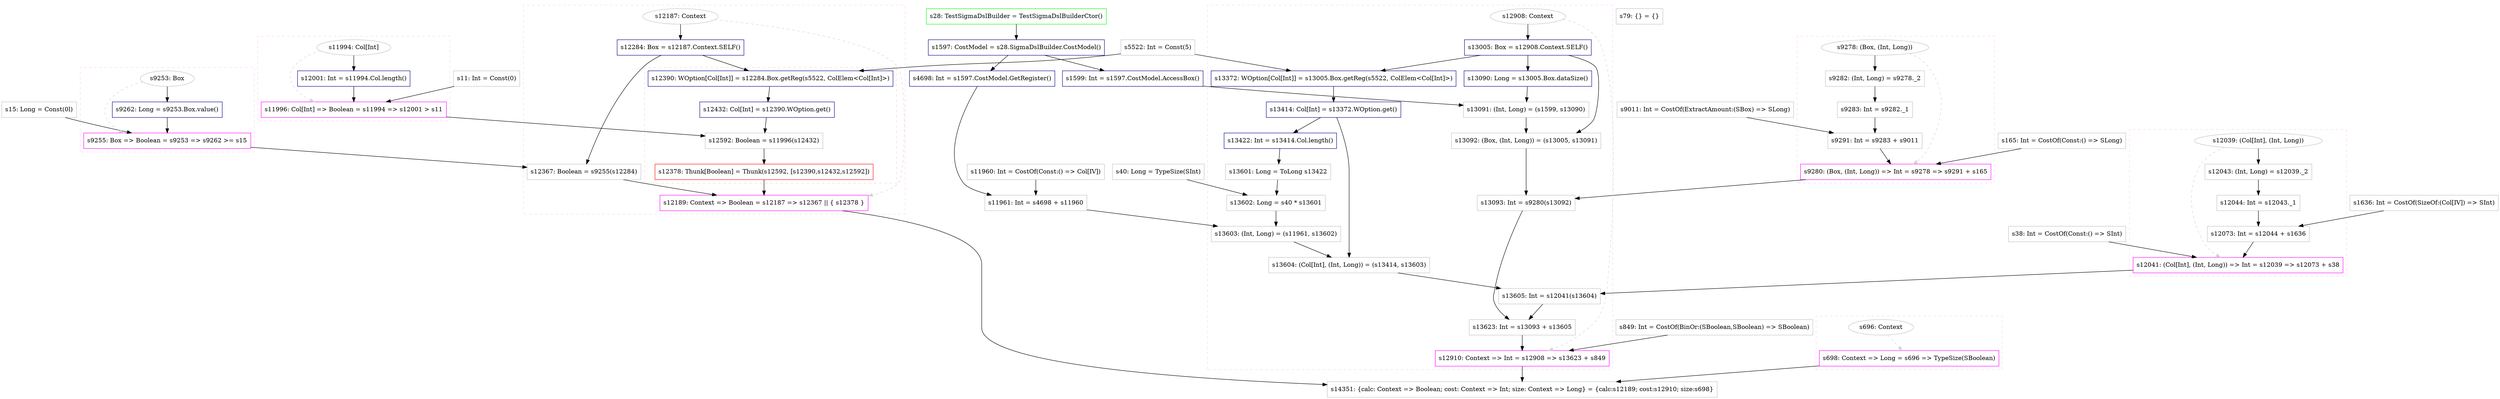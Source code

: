 digraph "lam5" {
concentrate=true
node [style=filled, fillcolor=orangered]

"s15" [
label="s15: Long = Const(0l)"
shape=box, color=gray, tooltip="s15:Long", style=filled, fillcolor=white
]
subgraph cluster_s9255 {
style=dashed; color="#FFCCFF"
"s9253" [
label="s9253: Box"
shape=oval, color=gray, tooltip="s9253:Box", style=filled, fillcolor=white
]
"s9255" [
label="s9255: Box => Boolean = s9253 => s9262 >= s15"
shape=box, color=magenta, tooltip="s9255:Box => Boolean", style=filled, fillcolor=white
]
{rank=source; s9253}
"s9262" [
label="s9262: Long = s9253.Box.value()"
shape=box, color=darkblue, tooltip="s9262:Long", style=filled, fillcolor=white
]
{rank=sink; s9255}
}
"s11" [
label="s11: Int = Const(0)"
shape=box, color=gray, tooltip="s11:Int", style=filled, fillcolor=white
]
subgraph cluster_s11996 {
style=dashed; color="#FFCCFF"
"s11994" [
label="s11994: Col[Int]"
shape=oval, color=gray, tooltip="s11994:Col[Int]", style=filled, fillcolor=white
]
"s11996" [
label="s11996: Col[Int] => Boolean = s11994 => s12001 > s11"
shape=box, color=magenta, tooltip="s11996:Col[Int] => Boolean", style=filled, fillcolor=white
]
{rank=source; s11994}
"s12001" [
label="s12001: Int = s11994.Col.length()"
shape=box, color=darkblue, tooltip="s12001:Int", style=filled, fillcolor=white
]
{rank=sink; s11996}
}
"s5522" [
label="s5522: Int = Const(5)"
shape=box, color=gray, tooltip="s5522:Int", style=filled, fillcolor=white
]
subgraph cluster_s12189 {
style=dashed; color="#FFCCFF"
"s12187" [
label="s12187: Context"
shape=oval, color=gray, tooltip="s12187:Context", style=filled, fillcolor=white
]
"s12189" [
label="s12189: Context => Boolean = s12187 => s12367 || { s12378 }"
shape=box, color=magenta, tooltip="s12189:Context => Boolean", style=filled, fillcolor=white
]
{rank=source; s12187}
"s12284" [
label="s12284: Box = s12187.Context.SELF()"
shape=box, color=darkblue, tooltip="s12284:Box", style=filled, fillcolor=white
]
"s12367" [
label="s12367: Boolean = s9255(s12284)"
shape=box, color=gray, tooltip="s12367:Boolean", style=filled, fillcolor=white
]
subgraph cluster_s12378 {
style=dashed; color="#FFCCCC"
"s12378" [
label="s12378: Thunk[Boolean] = Thunk(s12592, [s12390,s12432,s12592])"
shape=box, color=red, tooltip="s12378:Thunk[Boolean]", style=filled, fillcolor=white
]
"s12390" [
label="s12390: WOption[Col[Int]] = s12284.Box.getReg(s5522, ColElem<Col[Int]>)"
shape=box, color=darkblue, tooltip="s12390:WOption[Col[Int]]", style=filled, fillcolor=white
]
"s12432" [
label="s12432: Col[Int] = s12390.WOption.get()"
shape=box, color=darkblue, tooltip="s12432:Col[Int]", style=filled, fillcolor=white
]
"s12592" [
label="s12592: Boolean = s11996(s12432)"
shape=box, color=gray, tooltip="s12592:Boolean", style=filled, fillcolor=white
]
{rank=sink; s12378}
}
{rank=sink; s12189}
}
"s1636" [
label="s1636: Int = CostOf(SizeOf:(Col[IV]) => SInt)"
shape=box, color=gray, tooltip="s1636:Int", style=filled, fillcolor=white
]
"s38" [
label="s38: Int = CostOf(Const:() => SInt)"
shape=box, color=gray, tooltip="s38:Int", style=filled, fillcolor=white
]
subgraph cluster_s12041 {
style=dashed; color="#FFCCFF"
"s12039" [
label="s12039: (Col[Int], (Int, Long))"
shape=oval, color=gray, tooltip="s12039:(Col[Int], (Int, Long))", style=filled, fillcolor=white
]
"s12041" [
label="s12041: (Col[Int], (Int, Long)) => Int = s12039 => s12073 + s38"
shape=box, color=magenta, tooltip="s12041:(Col[Int], (Int, Long)) => Int", style=filled, fillcolor=white
]
{rank=source; s12039}
"s12043" [
label="s12043: (Int, Long) = s12039._2"
shape=box, color=gray, tooltip="s12043:(Int, Long)", style=filled, fillcolor=white
]
"s12044" [
label="s12044: Int = s12043._1"
shape=box, color=gray, tooltip="s12044:Int", style=filled, fillcolor=white
]
"s12073" [
label="s12073: Int = s12044 + s1636"
shape=box, color=gray, tooltip="s12073:Int", style=filled, fillcolor=white
]
{rank=sink; s12041}
}
"s849" [
label="s849: Int = CostOf(BinOr:(SBoolean,SBoolean) => SBoolean)"
shape=box, color=gray, tooltip="s849:Int", style=filled, fillcolor=white
]
"s28" [
label="s28: TestSigmaDslBuilder = TestSigmaDslBuilderCtor()"
shape=box, color=green, tooltip="s28:TestSigmaDslBuilder", style=filled, fillcolor=white
]
"s1597" [
label="s1597: CostModel = s28.SigmaDslBuilder.CostModel()"
shape=box, color=darkblue, tooltip="s1597:CostModel", style=filled, fillcolor=white
]
"s4698" [
label="s4698: Int = s1597.CostModel.GetRegister()"
shape=box, color=darkblue, tooltip="s4698:Int", style=filled, fillcolor=white
]
"s11960" [
label="s11960: Int = CostOf(Const:() => Col[IV])"
shape=box, color=gray, tooltip="s11960:Int", style=filled, fillcolor=white
]
"s11961" [
label="s11961: Int = s4698 + s11960"
shape=box, color=gray, tooltip="s11961:Int", style=filled, fillcolor=white
]
"s1599" [
label="s1599: Int = s1597.CostModel.AccessBox()"
shape=box, color=darkblue, tooltip="s1599:Int", style=filled, fillcolor=white
]
"s165" [
label="s165: Int = CostOf(Const:() => SLong)"
shape=box, color=gray, tooltip="s165:Int", style=filled, fillcolor=white
]
"s9011" [
label="s9011: Int = CostOf(ExtractAmount:(SBox) => SLong)"
shape=box, color=gray, tooltip="s9011:Int", style=filled, fillcolor=white
]
subgraph cluster_s9280 {
style=dashed; color="#FFCCFF"
"s9278" [
label="s9278: (Box, (Int, Long))"
shape=oval, color=gray, tooltip="s9278:(Box, (Int, Long))", style=filled, fillcolor=white
]
"s9280" [
label="s9280: (Box, (Int, Long)) => Int = s9278 => s9291 + s165"
shape=box, color=magenta, tooltip="s9280:(Box, (Int, Long)) => Int", style=filled, fillcolor=white
]
{rank=source; s9278}
"s9282" [
label="s9282: (Int, Long) = s9278._2"
shape=box, color=gray, tooltip="s9282:(Int, Long)", style=filled, fillcolor=white
]
"s9283" [
label="s9283: Int = s9282._1"
shape=box, color=gray, tooltip="s9283:Int", style=filled, fillcolor=white
]
"s9291" [
label="s9291: Int = s9283 + s9011"
shape=box, color=gray, tooltip="s9291:Int", style=filled, fillcolor=white
]
{rank=sink; s9280}
}
"s40" [
label="s40: Long = TypeSize(SInt)"
shape=box, color=gray, tooltip="s40:Long", style=filled, fillcolor=white
]
subgraph cluster_s12910 {
style=dashed; color="#FFCCFF"
"s12908" [
label="s12908: Context"
shape=oval, color=gray, tooltip="s12908:Context", style=filled, fillcolor=white
]
"s12910" [
label="s12910: Context => Int = s12908 => s13623 + s849"
shape=box, color=magenta, tooltip="s12910:Context => Int", style=filled, fillcolor=white
]
{rank=source; s12908}
"s13005" [
label="s13005: Box = s12908.Context.SELF()"
shape=box, color=darkblue, tooltip="s13005:Box", style=filled, fillcolor=white
]
"s13090" [
label="s13090: Long = s13005.Box.dataSize()"
shape=box, color=darkblue, tooltip="s13090:Long", style=filled, fillcolor=white
]
"s13091" [
label="s13091: (Int, Long) = (s1599, s13090)"
shape=box, color=gray, tooltip="s13091:(Int, Long)", style=filled, fillcolor=white
]
"s13092" [
label="s13092: (Box, (Int, Long)) = (s13005, s13091)"
shape=box, color=gray, tooltip="s13092:(Box, (Int, Long))", style=filled, fillcolor=white
]
"s13093" [
label="s13093: Int = s9280(s13092)"
shape=box, color=gray, tooltip="s13093:Int", style=filled, fillcolor=white
]
"s13372" [
label="s13372: WOption[Col[Int]] = s13005.Box.getReg(s5522, ColElem<Col[Int]>)"
shape=box, color=darkblue, tooltip="s13372:WOption[Col[Int]]", style=filled, fillcolor=white
]
"s13414" [
label="s13414: Col[Int] = s13372.WOption.get()"
shape=box, color=darkblue, tooltip="s13414:Col[Int]", style=filled, fillcolor=white
]
"s13422" [
label="s13422: Int = s13414.Col.length()"
shape=box, color=darkblue, tooltip="s13422:Int", style=filled, fillcolor=white
]
"s13601" [
label="s13601: Long = ToLong s13422"
shape=box, color=gray, tooltip="s13601:Long", style=filled, fillcolor=white
]
"s13602" [
label="s13602: Long = s40 * s13601"
shape=box, color=gray, tooltip="s13602:Long", style=filled, fillcolor=white
]
"s13603" [
label="s13603: (Int, Long) = (s11961, s13602)"
shape=box, color=gray, tooltip="s13603:(Int, Long)", style=filled, fillcolor=white
]
"s13604" [
label="s13604: (Col[Int], (Int, Long)) = (s13414, s13603)"
shape=box, color=gray, tooltip="s13604:(Col[Int], (Int, Long))", style=filled, fillcolor=white
]
"s13605" [
label="s13605: Int = s12041(s13604)"
shape=box, color=gray, tooltip="s13605:Int", style=filled, fillcolor=white
]
"s13623" [
label="s13623: Int = s13093 + s13605"
shape=box, color=gray, tooltip="s13623:Int", style=filled, fillcolor=white
]
{rank=sink; s12910}
}
subgraph cluster_s698 {
style=dashed; color="#FFCCFF"
"s696" [
label="s696: Context"
shape=oval, color=gray, tooltip="s696:Context", style=filled, fillcolor=white
]
"s698" [
label="s698: Context => Long = s696 => TypeSize(SBoolean)"
shape=box, color=magenta, tooltip="s698:Context => Long", style=filled, fillcolor=white
]
{rank=source; s696}
{rank=sink; s698}
}
"s14351" [
label="s14351: {calc: Context => Boolean; cost: Context => Int; size: Context => Long} = {calc:s12189; cost:s12910; size:s698}"
shape=box, color=gray, tooltip="s14351:{calc: Context => Boolean; cost: Context => Int; size: Context => Long}", style=filled, fillcolor=white
]
"s79" [
label="s79: {} = {}"
shape=box, color=gray, tooltip="s79:{}", style=filled, fillcolor=white
]
"s12187" -> "s12189" [style=dashed, color=lightgray, weight=0]
"s12367" -> "s12189" [style=solid]
"s12378" -> "s12189" [style=solid]
"s13093" -> "s13623" [style=solid]
"s13605" -> "s13623" [style=solid]
"s696" -> "s698" [style=dashed, color=lightgray, weight=0]
"s1599" -> "s13091" [style=solid]
"s13090" -> "s13091" [style=solid]
"s12189" -> "s14351" [style=solid]
"s12910" -> "s14351" [style=solid]
"s698" -> "s14351" [style=solid]
"s9282" -> "s9283" [style=solid]
"s13372" -> "s13414" [style=solid]
"s13414" -> "s13604" [style=solid]
"s13603" -> "s13604" [style=solid]
"s12039" -> "s12041" [style=dashed, color=lightgray, weight=0]
"s12073" -> "s12041" [style=solid]
"s38" -> "s12041" [style=solid]
"s9253" -> "s9255" [style=dashed, color=lightgray, weight=0]
"s9262" -> "s9255" [style=solid]
"s15" -> "s9255" [style=solid]
"s12044" -> "s12073" [style=solid]
"s1636" -> "s12073" [style=solid]
"s12908" -> "s12910" [style=dashed, color=lightgray, weight=0]
"s13623" -> "s12910" [style=solid]
"s849" -> "s12910" [style=solid]
"s9283" -> "s9291" [style=solid]
"s9011" -> "s9291" [style=solid]
"s4698" -> "s11961" [style=solid]
"s11960" -> "s11961" [style=solid]
"s12592" -> "s12378" [style=solid]
"s1597" -> "s1599" [style=solid]
"s11961" -> "s13603" [style=solid]
"s13602" -> "s13603" [style=solid]
"s13005" -> "s13372" [style=solid]
"s5522" -> "s13372" [style=solid]
"s13005" -> "s13090" [style=solid]
"s11996" -> "s12592" [style=solid]
"s12432" -> "s12592" [style=solid]
"s9280" -> "s13093" [style=solid]
"s13092" -> "s13093" [style=solid]
"s11994" -> "s11996" [style=dashed, color=lightgray, weight=0]
"s12001" -> "s11996" [style=solid]
"s11" -> "s11996" [style=solid]
"s12908" -> "s13005" [style=solid]
"s13414" -> "s13422" [style=solid]
"s12187" -> "s12284" [style=solid]
"s12043" -> "s12044" [style=solid]
"s9278" -> "s9280" [style=dashed, color=lightgray, weight=0]
"s9291" -> "s9280" [style=solid]
"s165" -> "s9280" [style=solid]
"s12390" -> "s12432" [style=solid]
"s12039" -> "s12043" [style=solid]
"s12284" -> "s12390" [style=solid]
"s5522" -> "s12390" [style=solid]
"s11994" -> "s12001" [style=solid]
"s40" -> "s13602" [style=solid]
"s13601" -> "s13602" [style=solid]
"s12041" -> "s13605" [style=solid]
"s13604" -> "s13605" [style=solid]
"s1597" -> "s4698" [style=solid]
"s9253" -> "s9262" [style=solid]
"s9255" -> "s12367" [style=solid]
"s12284" -> "s12367" [style=solid]
"s9278" -> "s9282" [style=solid]
"s13422" -> "s13601" [style=solid]
"s28" -> "s1597" [style=solid]
"s13005" -> "s13092" [style=solid]
"s13091" -> "s13092" [style=solid]
}
